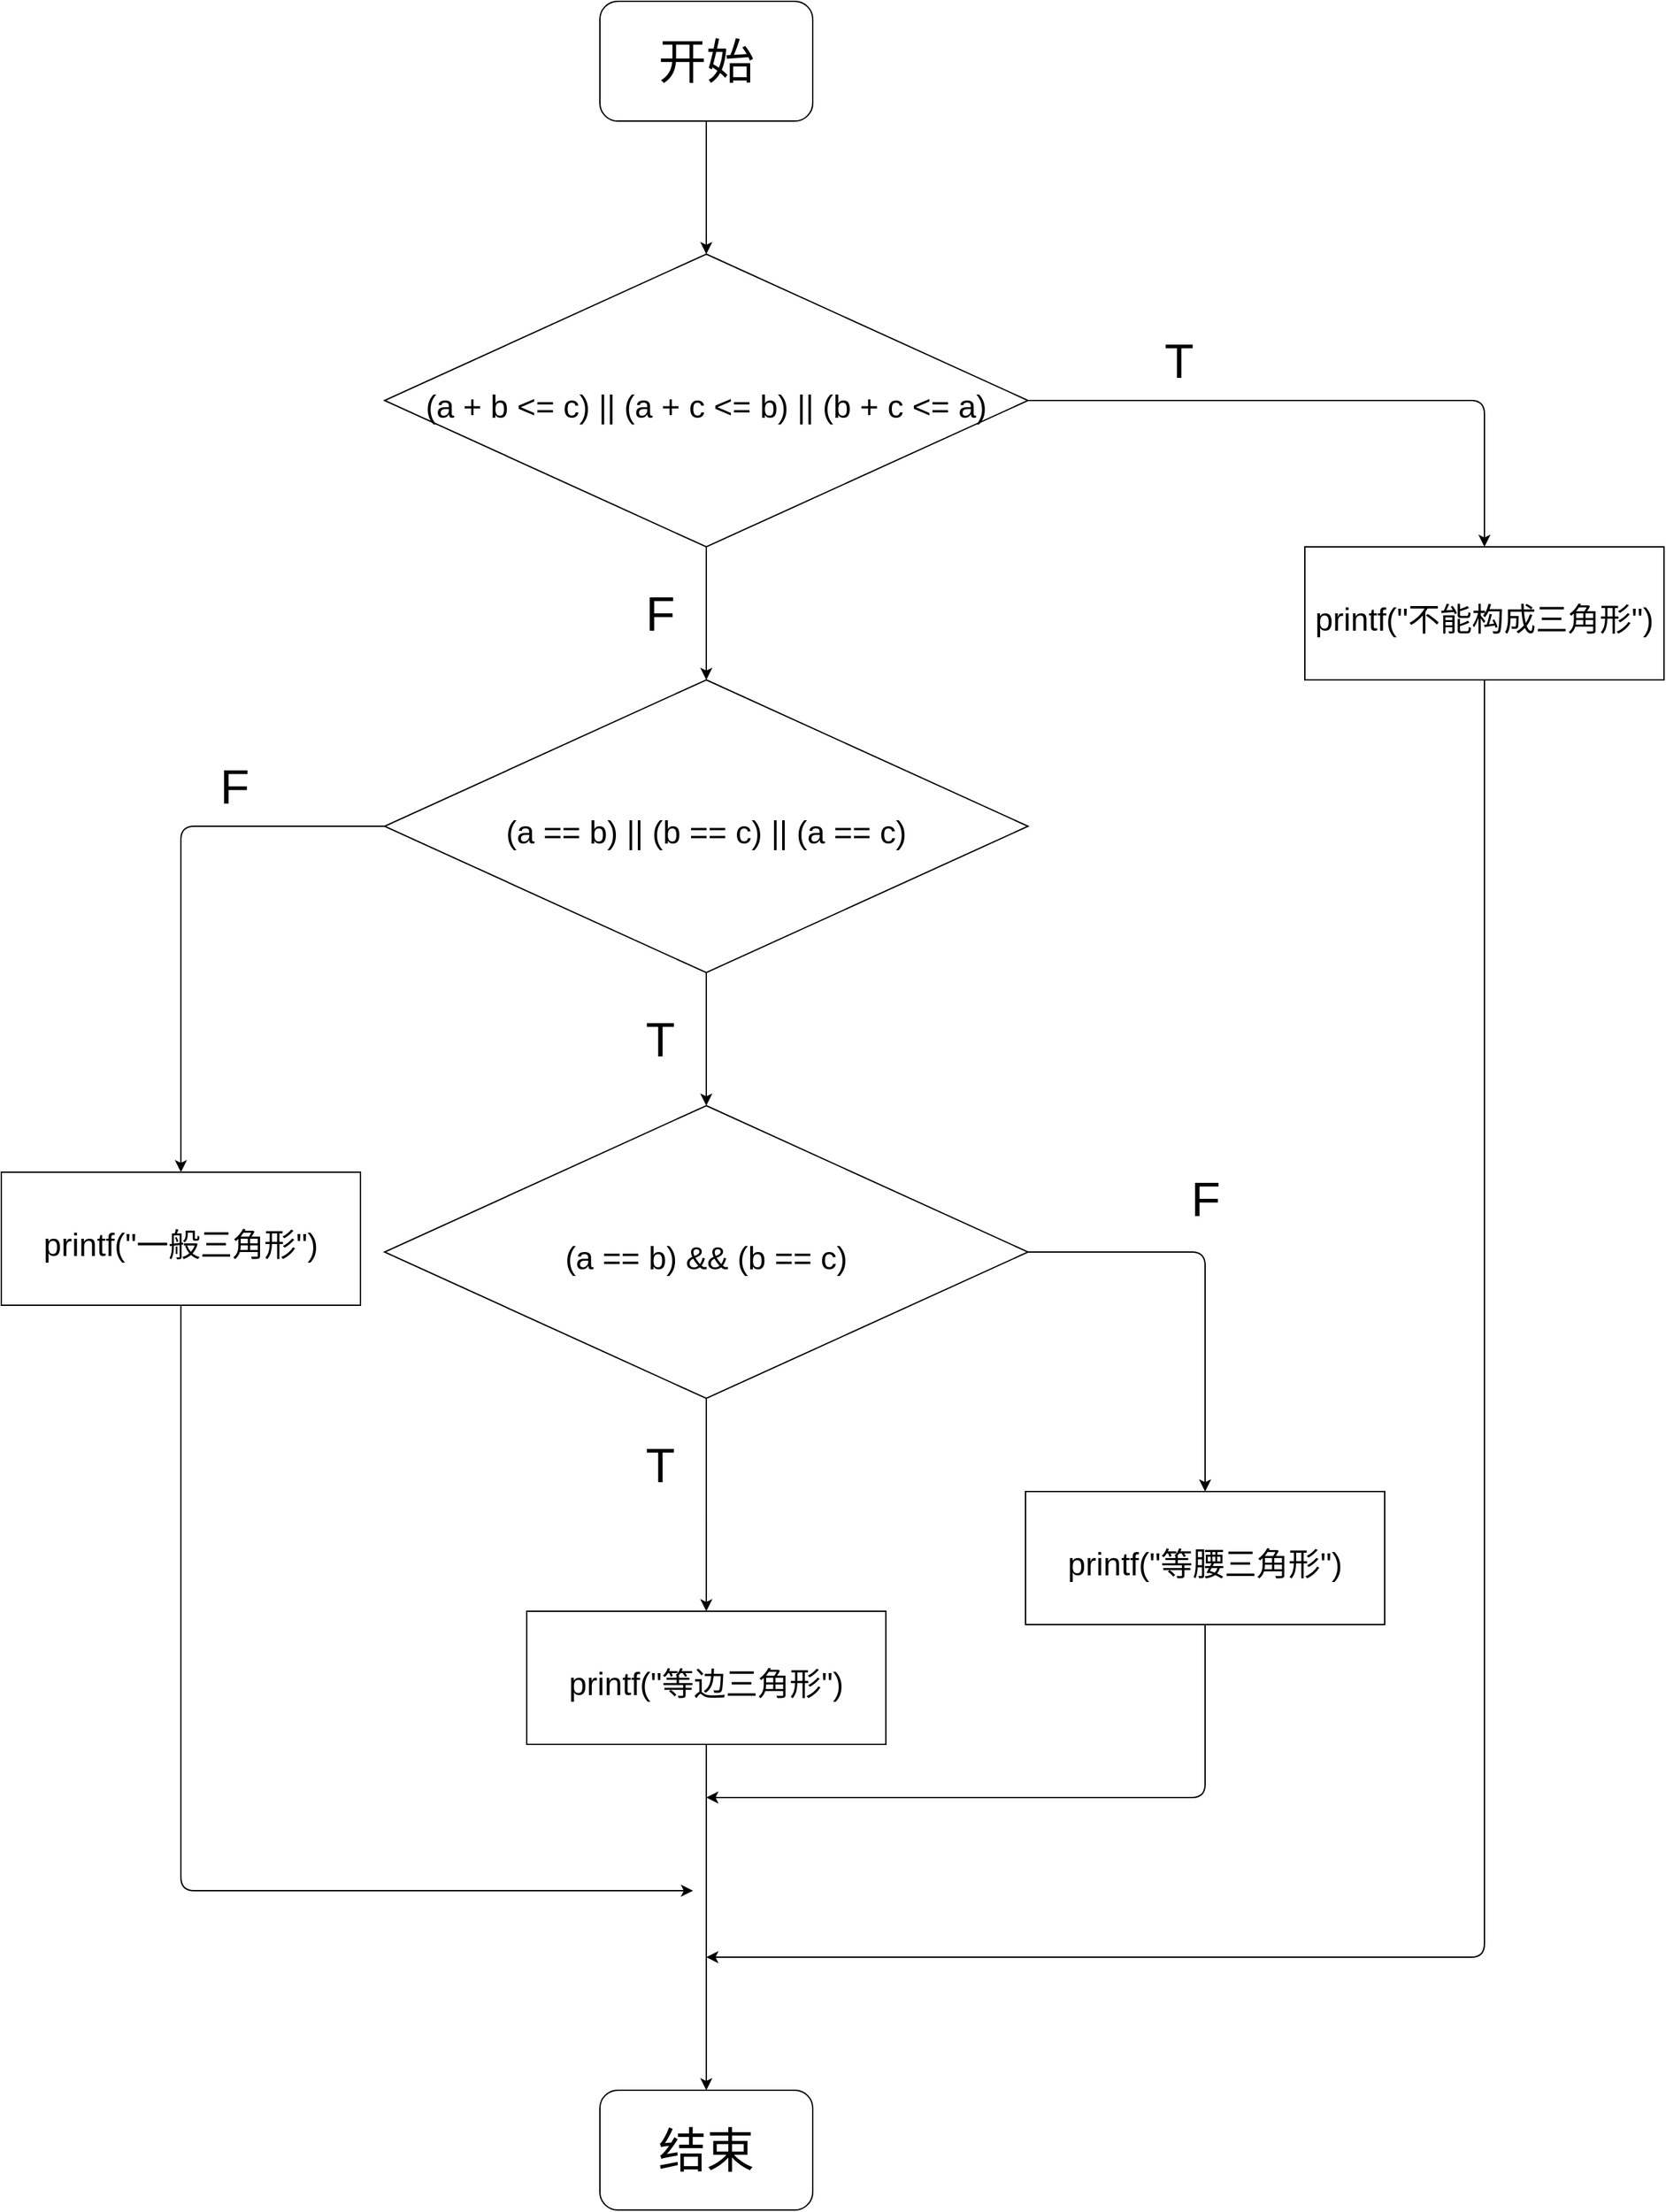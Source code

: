 <mxfile>
    <diagram id="1_5PpVewehCXiyybF_8I" name="第 1 页">
        <mxGraphModel dx="5049" dy="1397" grid="1" gridSize="10" guides="1" tooltips="1" connect="1" arrows="1" fold="1" page="1" pageScale="1" pageWidth="3300" pageHeight="4681" math="0" shadow="0">
            <root>
                <mxCell id="0"/>
                <mxCell id="1" parent="0"/>
                <mxCell id="2" value="&lt;font style=&quot;font-size: 36px;&quot;&gt;开始&lt;/font&gt;" style="rounded=1;whiteSpace=wrap;html=1;" parent="1" vertex="1">
                    <mxGeometry x="390.01" y="50" width="160" height="90" as="geometry"/>
                </mxCell>
                <mxCell id="3" value="" style="endArrow=classic;html=1;fontSize=36;exitX=0.5;exitY=1;exitDx=0;exitDy=0;entryX=0.5;entryY=0;entryDx=0;entryDy=0;" parent="1" source="2" target="5" edge="1">
                    <mxGeometry width="50" height="50" relative="1" as="geometry">
                        <mxPoint x="600" y="100" as="sourcePoint"/>
                        <mxPoint x="470" y="180" as="targetPoint"/>
                    </mxGeometry>
                </mxCell>
                <mxCell id="5" value="&lt;span style=&quot;font-size: 24px;&quot;&gt;(a + b &amp;lt;= c) || (a + c &amp;lt;= b) || (b + c &amp;lt;= a)&lt;/span&gt;" style="rhombus;whiteSpace=wrap;html=1;fontSize=36;" parent="1" vertex="1">
                    <mxGeometry x="228.13" y="240" width="483.75" height="220" as="geometry"/>
                </mxCell>
                <mxCell id="6" value="" style="endArrow=classic;html=1;fontSize=24;exitX=0.5;exitY=1;exitDx=0;exitDy=0;entryX=0.5;entryY=0;entryDx=0;entryDy=0;" parent="1" source="5" edge="1" target="12">
                    <mxGeometry width="50" height="50" relative="1" as="geometry">
                        <mxPoint x="550" y="360" as="sourcePoint"/>
                        <mxPoint x="470" y="560" as="targetPoint"/>
                    </mxGeometry>
                </mxCell>
                <mxCell id="7" value="" style="endArrow=classic;html=1;fontSize=36;exitX=1;exitY=0.5;exitDx=0;exitDy=0;entryX=0.5;entryY=0;entryDx=0;entryDy=0;" parent="1" source="5" edge="1" target="9">
                    <mxGeometry width="50" height="50" relative="1" as="geometry">
                        <mxPoint x="700" y="210" as="sourcePoint"/>
                        <mxPoint x="810" y="480" as="targetPoint"/>
                        <Array as="points">
                            <mxPoint x="1055" y="350"/>
                        </Array>
                    </mxGeometry>
                </mxCell>
                <mxCell id="8" value="&lt;font style=&quot;font-size: 36px;&quot;&gt;T&lt;/font&gt;" style="text;html=1;align=center;verticalAlign=middle;resizable=0;points=[];autosize=1;strokeColor=none;fillColor=none;" vertex="1" parent="1">
                    <mxGeometry x="800" y="290" width="50" height="60" as="geometry"/>
                </mxCell>
                <mxCell id="9" value="&lt;font style=&quot;font-size: 24px;&quot;&gt;printf(&quot;不能构成三角形&quot;)&lt;/font&gt;" style="rounded=0;whiteSpace=wrap;html=1;fontSize=36;" vertex="1" parent="1">
                    <mxGeometry x="920" y="460" width="270" height="100" as="geometry"/>
                </mxCell>
                <mxCell id="10" value="" style="endArrow=classic;html=1;fontSize=36;exitX=0.5;exitY=1;exitDx=0;exitDy=0;" edge="1" parent="1" source="9">
                    <mxGeometry width="50" height="50" relative="1" as="geometry">
                        <mxPoint x="814.5" y="630" as="sourcePoint"/>
                        <mxPoint x="470" y="1520" as="targetPoint"/>
                        <Array as="points">
                            <mxPoint x="1055" y="1520"/>
                        </Array>
                    </mxGeometry>
                </mxCell>
                <mxCell id="11" value="&lt;font style=&quot;font-size: 36px;&quot;&gt;F&lt;/font&gt;" style="text;html=1;align=center;verticalAlign=middle;resizable=0;points=[];autosize=1;strokeColor=none;fillColor=none;fontSize=24;" vertex="1" parent="1">
                    <mxGeometry x="410" y="480" width="50" height="60" as="geometry"/>
                </mxCell>
                <mxCell id="12" value="&lt;span style=&quot;font-size: 24px;&quot;&gt;(a == b) || (b == c) || (a == c)&lt;/span&gt;" style="rhombus;whiteSpace=wrap;html=1;fontSize=36;" vertex="1" parent="1">
                    <mxGeometry x="228.13" y="560" width="483.75" height="220" as="geometry"/>
                </mxCell>
                <mxCell id="13" value="" style="endArrow=classic;html=1;fontSize=24;exitX=0.5;exitY=1;exitDx=0;exitDy=0;entryX=0.5;entryY=0;entryDx=0;entryDy=0;" edge="1" parent="1" source="12" target="19">
                    <mxGeometry width="50" height="50" relative="1" as="geometry">
                        <mxPoint x="459.995" y="820" as="sourcePoint"/>
                        <mxPoint x="470" y="920" as="targetPoint"/>
                    </mxGeometry>
                </mxCell>
                <mxCell id="14" value="T" style="text;html=1;align=center;verticalAlign=middle;resizable=0;points=[];autosize=1;strokeColor=none;fillColor=none;fontSize=36;" vertex="1" parent="1">
                    <mxGeometry x="410" y="800" width="50" height="60" as="geometry"/>
                </mxCell>
                <mxCell id="15" value="" style="endArrow=classic;html=1;fontSize=24;exitX=0;exitY=0.5;exitDx=0;exitDy=0;entryX=0.5;entryY=0;entryDx=0;entryDy=0;" edge="1" parent="1" source="12" target="17">
                    <mxGeometry width="50" height="50" relative="1" as="geometry">
                        <mxPoint x="159.995" y="710" as="sourcePoint"/>
                        <mxPoint x="70" y="770" as="targetPoint"/>
                        <Array as="points">
                            <mxPoint x="75" y="670"/>
                        </Array>
                    </mxGeometry>
                </mxCell>
                <mxCell id="17" value="&lt;font style=&quot;font-size: 24px;&quot;&gt;printf(&quot;一般三角形&quot;)&lt;/font&gt;" style="rounded=0;whiteSpace=wrap;html=1;fontSize=36;" vertex="1" parent="1">
                    <mxGeometry x="-60" y="930" width="270" height="100" as="geometry"/>
                </mxCell>
                <mxCell id="18" value="F" style="text;html=1;align=center;verticalAlign=middle;resizable=0;points=[];autosize=1;strokeColor=none;fillColor=none;fontSize=36;" vertex="1" parent="1">
                    <mxGeometry x="90" y="610" width="50" height="60" as="geometry"/>
                </mxCell>
                <mxCell id="19" value="&lt;span style=&quot;font-size: 24px;&quot;&gt;(a == b) &amp;amp;&amp;amp; (b == c)&lt;/span&gt;" style="rhombus;whiteSpace=wrap;html=1;fontSize=36;" vertex="1" parent="1">
                    <mxGeometry x="228.13" y="880" width="483.75" height="220" as="geometry"/>
                </mxCell>
                <mxCell id="20" value="" style="endArrow=classic;html=1;fontSize=24;exitX=0.5;exitY=1;exitDx=0;exitDy=0;entryX=0.5;entryY=0;entryDx=0;entryDy=0;" edge="1" parent="1" source="19" target="27">
                    <mxGeometry width="50" height="50" relative="1" as="geometry">
                        <mxPoint x="489.995" y="1170" as="sourcePoint"/>
                        <mxPoint x="470" y="1210" as="targetPoint"/>
                    </mxGeometry>
                </mxCell>
                <mxCell id="21" value="T" style="text;html=1;align=center;verticalAlign=middle;resizable=0;points=[];autosize=1;strokeColor=none;fillColor=none;fontSize=36;" vertex="1" parent="1">
                    <mxGeometry x="410" y="1120" width="50" height="60" as="geometry"/>
                </mxCell>
                <mxCell id="24" value="" style="endArrow=classic;html=1;fontSize=24;exitX=1;exitY=0.5;exitDx=0;exitDy=0;entryX=0.5;entryY=0;entryDx=0;entryDy=0;" edge="1" parent="1" source="19" target="26">
                    <mxGeometry width="50" height="50" relative="1" as="geometry">
                        <mxPoint x="860.005" y="1090" as="sourcePoint"/>
                        <mxPoint x="870" y="1160" as="targetPoint"/>
                        <Array as="points">
                            <mxPoint x="845" y="990"/>
                        </Array>
                    </mxGeometry>
                </mxCell>
                <mxCell id="25" value="F" style="text;html=1;align=center;verticalAlign=middle;resizable=0;points=[];autosize=1;strokeColor=none;fillColor=none;fontSize=36;" vertex="1" parent="1">
                    <mxGeometry x="820" y="920" width="50" height="60" as="geometry"/>
                </mxCell>
                <mxCell id="26" value="&lt;font style=&quot;font-size: 24px;&quot;&gt;printf(&quot;等腰三角形&quot;)&lt;/font&gt;" style="rounded=0;whiteSpace=wrap;html=1;fontSize=36;" vertex="1" parent="1">
                    <mxGeometry x="710" y="1170" width="270" height="100" as="geometry"/>
                </mxCell>
                <mxCell id="27" value="&lt;font style=&quot;font-size: 24px;&quot;&gt;printf(&quot;等边三角形&quot;)&lt;/font&gt;" style="rounded=0;whiteSpace=wrap;html=1;fontSize=36;" vertex="1" parent="1">
                    <mxGeometry x="335.01" y="1260" width="270" height="100" as="geometry"/>
                </mxCell>
                <mxCell id="28" value="" style="endArrow=classic;html=1;fontSize=24;exitX=0.5;exitY=1;exitDx=0;exitDy=0;entryX=0.5;entryY=0;entryDx=0;entryDy=0;" edge="1" parent="1" source="27" target="31">
                    <mxGeometry width="50" height="50" relative="1" as="geometry">
                        <mxPoint x="458.575" y="1380" as="sourcePoint"/>
                        <mxPoint x="470" y="1690" as="targetPoint"/>
                    </mxGeometry>
                </mxCell>
                <mxCell id="29" value="" style="endArrow=classic;html=1;fontSize=24;exitX=0.5;exitY=1;exitDx=0;exitDy=0;" edge="1" parent="1" source="26">
                    <mxGeometry width="50" height="50" relative="1" as="geometry">
                        <mxPoint x="809.995" y="1350" as="sourcePoint"/>
                        <mxPoint x="470" y="1400" as="targetPoint"/>
                        <Array as="points">
                            <mxPoint x="845" y="1400"/>
                        </Array>
                    </mxGeometry>
                </mxCell>
                <mxCell id="30" value="" style="endArrow=classic;html=1;fontSize=24;" edge="1" parent="1">
                    <mxGeometry width="50" height="50" relative="1" as="geometry">
                        <mxPoint x="75" y="1030" as="sourcePoint"/>
                        <mxPoint x="460" y="1470" as="targetPoint"/>
                        <Array as="points">
                            <mxPoint x="75" y="1470"/>
                        </Array>
                    </mxGeometry>
                </mxCell>
                <mxCell id="31" value="&lt;font style=&quot;font-size: 36px;&quot;&gt;结束&lt;/font&gt;" style="rounded=1;whiteSpace=wrap;html=1;" vertex="1" parent="1">
                    <mxGeometry x="390.01" y="1620" width="160" height="90" as="geometry"/>
                </mxCell>
            </root>
        </mxGraphModel>
    </diagram>
</mxfile>